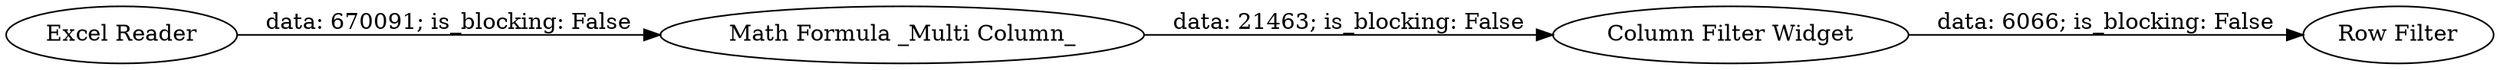 digraph {
	"8099718784890146144_144" [label="Math Formula _Multi Column_"]
	"8099718784890146144_145" [label="Column Filter Widget"]
	"8099718784890146144_5" [label="Row Filter"]
	"8099718784890146144_1" [label="Excel Reader"]
	"8099718784890146144_144" -> "8099718784890146144_145" [label="data: 21463; is_blocking: False"]
	"8099718784890146144_1" -> "8099718784890146144_144" [label="data: 670091; is_blocking: False"]
	"8099718784890146144_145" -> "8099718784890146144_5" [label="data: 6066; is_blocking: False"]
	rankdir=LR
}
